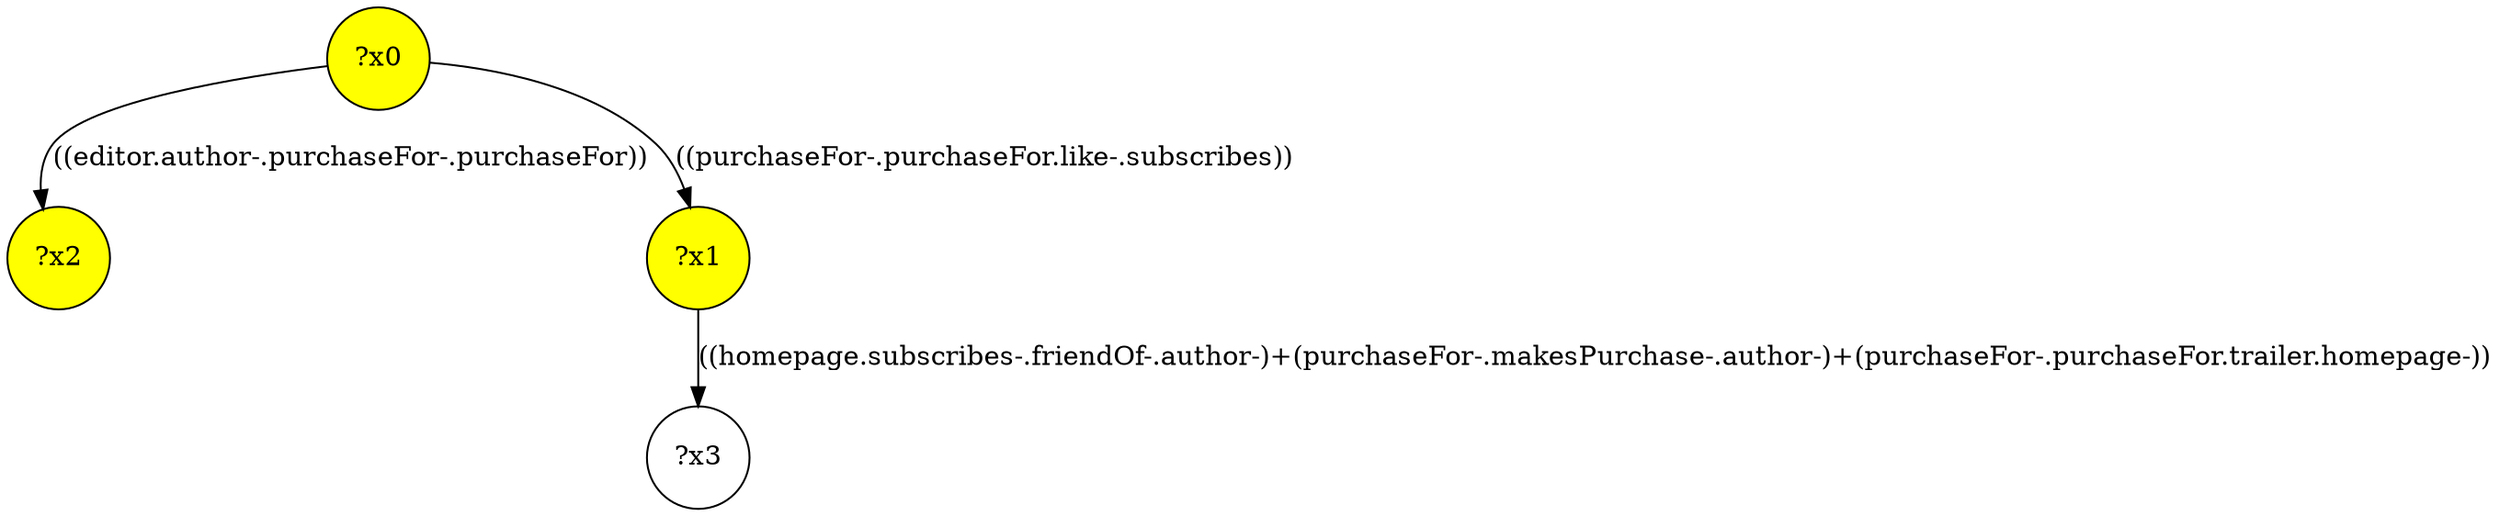 digraph g {
	x2 [fillcolor="yellow", style="filled," shape=circle, label="?x2"];
	x0 [fillcolor="yellow", style="filled," shape=circle, label="?x0"];
	x1 [fillcolor="yellow", style="filled," shape=circle, label="?x1"];
	x0 -> x1 [label="((purchaseFor-.purchaseFor.like-.subscribes))"];
	x0 -> x2 [label="((editor.author-.purchaseFor-.purchaseFor))"];
	x3 [shape=circle, label="?x3"];
	x1 -> x3 [label="((homepage.subscribes-.friendOf-.author-)+(purchaseFor-.makesPurchase-.author-)+(purchaseFor-.purchaseFor.trailer.homepage-))"];
}
